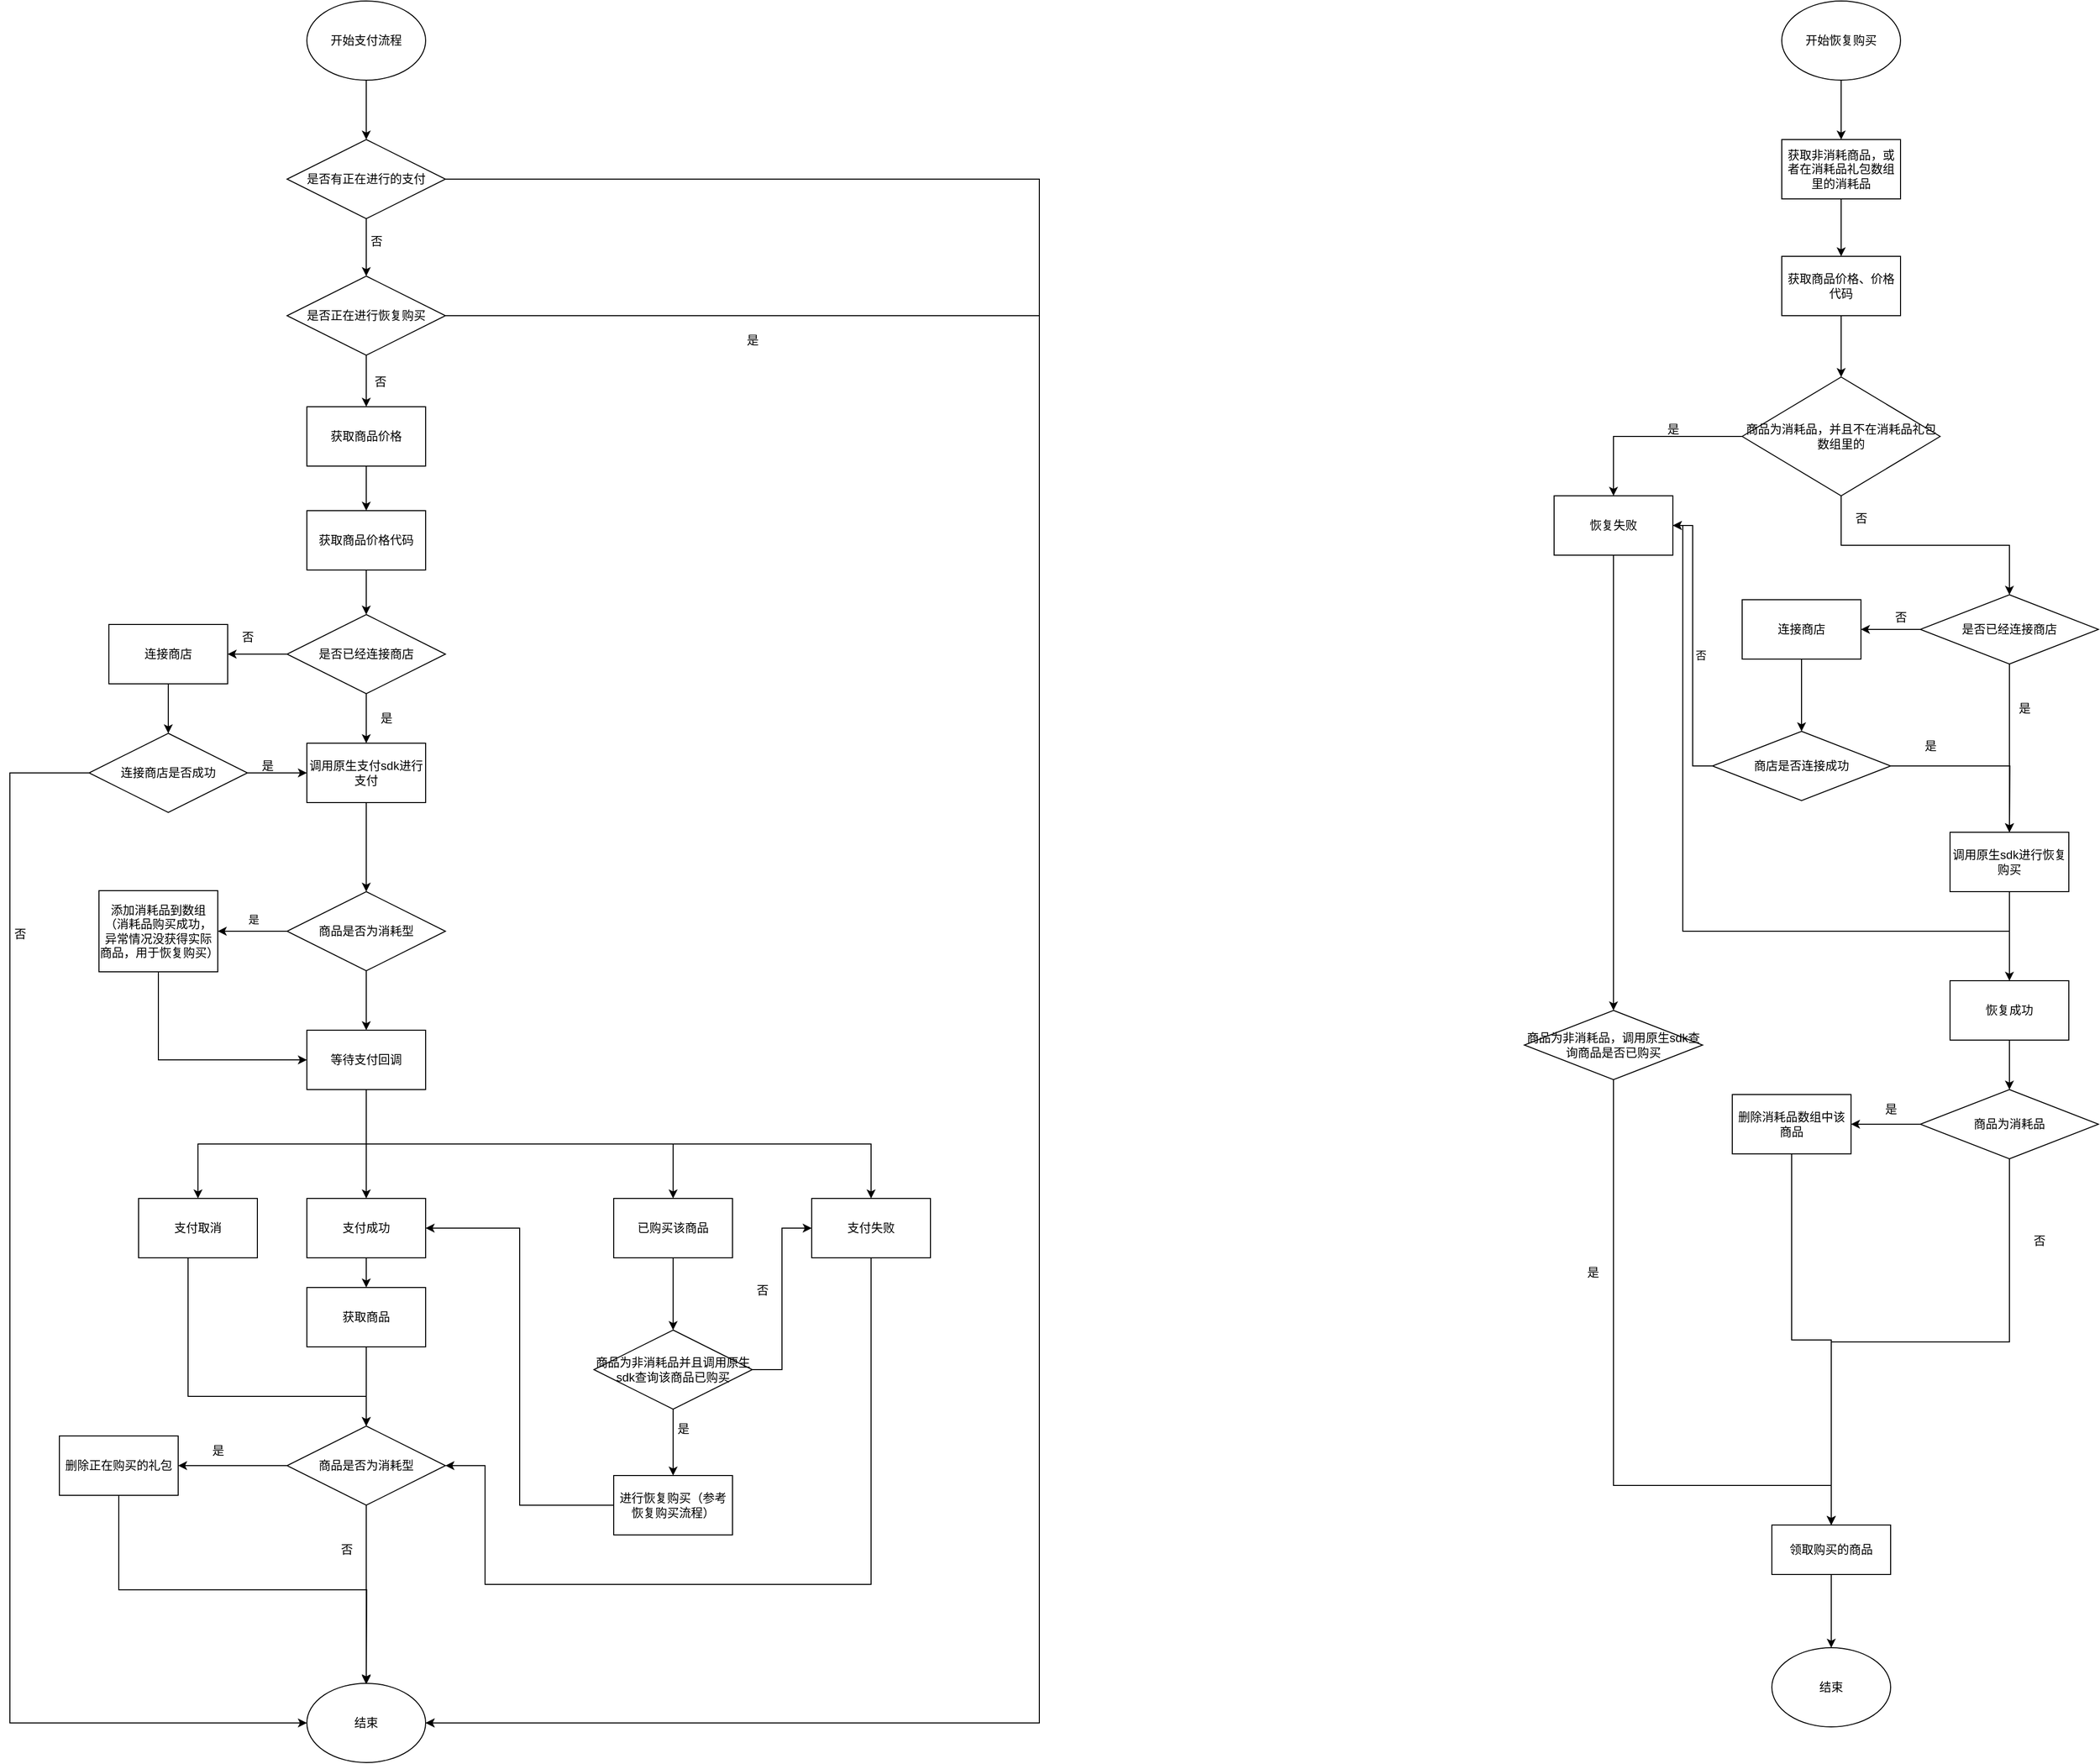 <mxfile version="25.0.1">
  <diagram id="C5RBs43oDa-KdzZeNtuy" name="Page-1">
    <mxGraphModel dx="1434" dy="738" grid="1" gridSize="10" guides="1" tooltips="1" connect="1" arrows="1" fold="1" page="1" pageScale="1" pageWidth="827" pageHeight="1169" math="0" shadow="0">
      <root>
        <mxCell id="WIyWlLk6GJQsqaUBKTNV-0" />
        <mxCell id="WIyWlLk6GJQsqaUBKTNV-1" parent="WIyWlLk6GJQsqaUBKTNV-0" />
        <mxCell id="gXfdNcs4AogYrcNMT2nd-0" value="" style="edgeStyle=orthogonalEdgeStyle;rounded=0;orthogonalLoop=1;jettySize=auto;html=1;" parent="WIyWlLk6GJQsqaUBKTNV-1" source="gXfdNcs4AogYrcNMT2nd-1" target="gXfdNcs4AogYrcNMT2nd-5" edge="1">
          <mxGeometry relative="1" as="geometry" />
        </mxCell>
        <mxCell id="gXfdNcs4AogYrcNMT2nd-1" value="开始支付流程" style="ellipse;whiteSpace=wrap;html=1;" parent="WIyWlLk6GJQsqaUBKTNV-1" vertex="1">
          <mxGeometry x="340" y="10" width="120" height="80" as="geometry" />
        </mxCell>
        <mxCell id="gXfdNcs4AogYrcNMT2nd-2" value="结束" style="ellipse;whiteSpace=wrap;html=1;" parent="WIyWlLk6GJQsqaUBKTNV-1" vertex="1">
          <mxGeometry x="340" y="1710" width="120" height="80" as="geometry" />
        </mxCell>
        <mxCell id="gXfdNcs4AogYrcNMT2nd-3" style="edgeStyle=orthogonalEdgeStyle;rounded=0;orthogonalLoop=1;jettySize=auto;html=1;exitX=1;exitY=0.5;exitDx=0;exitDy=0;entryX=1;entryY=0.5;entryDx=0;entryDy=0;" parent="WIyWlLk6GJQsqaUBKTNV-1" source="gXfdNcs4AogYrcNMT2nd-5" target="gXfdNcs4AogYrcNMT2nd-2" edge="1">
          <mxGeometry relative="1" as="geometry">
            <Array as="points">
              <mxPoint x="1080" y="190" />
              <mxPoint x="1080" y="1750" />
            </Array>
          </mxGeometry>
        </mxCell>
        <mxCell id="gXfdNcs4AogYrcNMT2nd-4" value="" style="edgeStyle=orthogonalEdgeStyle;rounded=0;orthogonalLoop=1;jettySize=auto;html=1;" parent="WIyWlLk6GJQsqaUBKTNV-1" source="gXfdNcs4AogYrcNMT2nd-5" target="gXfdNcs4AogYrcNMT2nd-9" edge="1">
          <mxGeometry relative="1" as="geometry" />
        </mxCell>
        <mxCell id="gXfdNcs4AogYrcNMT2nd-5" value="是否有正在进行的支付" style="rhombus;whiteSpace=wrap;html=1;" parent="WIyWlLk6GJQsqaUBKTNV-1" vertex="1">
          <mxGeometry x="320" y="150" width="160" height="80" as="geometry" />
        </mxCell>
        <mxCell id="gXfdNcs4AogYrcNMT2nd-6" value="是" style="text;html=1;align=center;verticalAlign=middle;resizable=0;points=[];autosize=1;strokeColor=none;fillColor=none;" parent="WIyWlLk6GJQsqaUBKTNV-1" vertex="1">
          <mxGeometry x="770" y="338" width="40" height="30" as="geometry" />
        </mxCell>
        <mxCell id="gXfdNcs4AogYrcNMT2nd-7" style="edgeStyle=orthogonalEdgeStyle;rounded=0;orthogonalLoop=1;jettySize=auto;html=1;exitX=1;exitY=0.5;exitDx=0;exitDy=0;entryX=1;entryY=0.5;entryDx=0;entryDy=0;" parent="WIyWlLk6GJQsqaUBKTNV-1" source="gXfdNcs4AogYrcNMT2nd-9" target="gXfdNcs4AogYrcNMT2nd-2" edge="1">
          <mxGeometry relative="1" as="geometry">
            <Array as="points">
              <mxPoint x="1080" y="328" />
              <mxPoint x="1080" y="1750" />
            </Array>
          </mxGeometry>
        </mxCell>
        <mxCell id="gXfdNcs4AogYrcNMT2nd-8" value="" style="edgeStyle=orthogonalEdgeStyle;rounded=0;orthogonalLoop=1;jettySize=auto;html=1;" parent="WIyWlLk6GJQsqaUBKTNV-1" source="gXfdNcs4AogYrcNMT2nd-9" target="gXfdNcs4AogYrcNMT2nd-12" edge="1">
          <mxGeometry relative="1" as="geometry" />
        </mxCell>
        <mxCell id="gXfdNcs4AogYrcNMT2nd-9" value="是否正在进行恢复购买" style="rhombus;whiteSpace=wrap;html=1;" parent="WIyWlLk6GJQsqaUBKTNV-1" vertex="1">
          <mxGeometry x="320" y="288" width="160" height="80" as="geometry" />
        </mxCell>
        <mxCell id="gXfdNcs4AogYrcNMT2nd-10" value="否" style="text;html=1;align=center;verticalAlign=middle;resizable=0;points=[];autosize=1;strokeColor=none;fillColor=none;" parent="WIyWlLk6GJQsqaUBKTNV-1" vertex="1">
          <mxGeometry x="390" y="238" width="40" height="30" as="geometry" />
        </mxCell>
        <mxCell id="gXfdNcs4AogYrcNMT2nd-11" value="" style="edgeStyle=orthogonalEdgeStyle;rounded=0;orthogonalLoop=1;jettySize=auto;html=1;" parent="WIyWlLk6GJQsqaUBKTNV-1" source="gXfdNcs4AogYrcNMT2nd-12" target="gXfdNcs4AogYrcNMT2nd-15" edge="1">
          <mxGeometry relative="1" as="geometry" />
        </mxCell>
        <mxCell id="gXfdNcs4AogYrcNMT2nd-12" value="获取商品价格" style="rounded=0;whiteSpace=wrap;html=1;" parent="WIyWlLk6GJQsqaUBKTNV-1" vertex="1">
          <mxGeometry x="340" y="420" width="120" height="60" as="geometry" />
        </mxCell>
        <mxCell id="gXfdNcs4AogYrcNMT2nd-13" value="否" style="text;html=1;align=center;verticalAlign=middle;resizable=0;points=[];autosize=1;strokeColor=none;fillColor=none;" parent="WIyWlLk6GJQsqaUBKTNV-1" vertex="1">
          <mxGeometry x="394" y="380" width="40" height="30" as="geometry" />
        </mxCell>
        <mxCell id="gXfdNcs4AogYrcNMT2nd-14" value="" style="edgeStyle=orthogonalEdgeStyle;rounded=0;orthogonalLoop=1;jettySize=auto;html=1;" parent="WIyWlLk6GJQsqaUBKTNV-1" source="gXfdNcs4AogYrcNMT2nd-15" target="gXfdNcs4AogYrcNMT2nd-18" edge="1">
          <mxGeometry relative="1" as="geometry" />
        </mxCell>
        <mxCell id="gXfdNcs4AogYrcNMT2nd-15" value="获取商品价格代码" style="rounded=0;whiteSpace=wrap;html=1;" parent="WIyWlLk6GJQsqaUBKTNV-1" vertex="1">
          <mxGeometry x="340" y="525" width="120" height="60" as="geometry" />
        </mxCell>
        <mxCell id="gXfdNcs4AogYrcNMT2nd-16" value="" style="edgeStyle=orthogonalEdgeStyle;rounded=0;orthogonalLoop=1;jettySize=auto;html=1;" parent="WIyWlLk6GJQsqaUBKTNV-1" source="gXfdNcs4AogYrcNMT2nd-18" target="gXfdNcs4AogYrcNMT2nd-20" edge="1">
          <mxGeometry relative="1" as="geometry" />
        </mxCell>
        <mxCell id="gXfdNcs4AogYrcNMT2nd-17" value="" style="edgeStyle=orthogonalEdgeStyle;rounded=0;orthogonalLoop=1;jettySize=auto;html=1;" parent="WIyWlLk6GJQsqaUBKTNV-1" source="gXfdNcs4AogYrcNMT2nd-18" target="gXfdNcs4AogYrcNMT2nd-46" edge="1">
          <mxGeometry relative="1" as="geometry" />
        </mxCell>
        <mxCell id="gXfdNcs4AogYrcNMT2nd-18" value="是否已经连接商店" style="rhombus;whiteSpace=wrap;html=1;" parent="WIyWlLk6GJQsqaUBKTNV-1" vertex="1">
          <mxGeometry x="320" y="630" width="160" height="80" as="geometry" />
        </mxCell>
        <mxCell id="gXfdNcs4AogYrcNMT2nd-19" value="" style="edgeStyle=orthogonalEdgeStyle;rounded=0;orthogonalLoop=1;jettySize=auto;html=1;" parent="WIyWlLk6GJQsqaUBKTNV-1" source="gXfdNcs4AogYrcNMT2nd-20" target="gXfdNcs4AogYrcNMT2nd-23" edge="1">
          <mxGeometry relative="1" as="geometry" />
        </mxCell>
        <mxCell id="gXfdNcs4AogYrcNMT2nd-20" value="连接商店" style="rounded=0;whiteSpace=wrap;html=1;" parent="WIyWlLk6GJQsqaUBKTNV-1" vertex="1">
          <mxGeometry x="140" y="640" width="120" height="60" as="geometry" />
        </mxCell>
        <mxCell id="gXfdNcs4AogYrcNMT2nd-21" style="edgeStyle=orthogonalEdgeStyle;rounded=0;orthogonalLoop=1;jettySize=auto;html=1;exitX=0;exitY=0.5;exitDx=0;exitDy=0;entryX=0;entryY=0.5;entryDx=0;entryDy=0;" parent="WIyWlLk6GJQsqaUBKTNV-1" source="gXfdNcs4AogYrcNMT2nd-23" target="gXfdNcs4AogYrcNMT2nd-2" edge="1">
          <mxGeometry relative="1" as="geometry">
            <Array as="points">
              <mxPoint x="40" y="790" />
              <mxPoint x="40" y="1750" />
            </Array>
          </mxGeometry>
        </mxCell>
        <mxCell id="gXfdNcs4AogYrcNMT2nd-22" value="" style="edgeStyle=orthogonalEdgeStyle;rounded=0;orthogonalLoop=1;jettySize=auto;html=1;" parent="WIyWlLk6GJQsqaUBKTNV-1" source="gXfdNcs4AogYrcNMT2nd-23" target="gXfdNcs4AogYrcNMT2nd-46" edge="1">
          <mxGeometry relative="1" as="geometry" />
        </mxCell>
        <mxCell id="gXfdNcs4AogYrcNMT2nd-23" value="连接商店是否成功" style="rhombus;whiteSpace=wrap;html=1;" parent="WIyWlLk6GJQsqaUBKTNV-1" vertex="1">
          <mxGeometry x="120" y="750" width="160" height="80" as="geometry" />
        </mxCell>
        <mxCell id="gXfdNcs4AogYrcNMT2nd-24" value="否" style="text;html=1;align=center;verticalAlign=middle;resizable=0;points=[];autosize=1;strokeColor=none;fillColor=none;" parent="WIyWlLk6GJQsqaUBKTNV-1" vertex="1">
          <mxGeometry x="30" y="938" width="40" height="30" as="geometry" />
        </mxCell>
        <mxCell id="gXfdNcs4AogYrcNMT2nd-25" style="edgeStyle=orthogonalEdgeStyle;rounded=0;orthogonalLoop=1;jettySize=auto;html=1;exitX=0.5;exitY=1;exitDx=0;exitDy=0;entryX=1;entryY=0.5;entryDx=0;entryDy=0;" parent="WIyWlLk6GJQsqaUBKTNV-1" source="gXfdNcs4AogYrcNMT2nd-26" target="gXfdNcs4AogYrcNMT2nd-29" edge="1">
          <mxGeometry relative="1" as="geometry">
            <Array as="points">
              <mxPoint x="910" y="1610" />
              <mxPoint x="520" y="1610" />
              <mxPoint x="520" y="1490" />
            </Array>
          </mxGeometry>
        </mxCell>
        <mxCell id="gXfdNcs4AogYrcNMT2nd-26" value="支付失败" style="rounded=0;whiteSpace=wrap;html=1;" parent="WIyWlLk6GJQsqaUBKTNV-1" vertex="1">
          <mxGeometry x="850" y="1220" width="120" height="60" as="geometry" />
        </mxCell>
        <mxCell id="gXfdNcs4AogYrcNMT2nd-27" value="" style="edgeStyle=orthogonalEdgeStyle;rounded=0;orthogonalLoop=1;jettySize=auto;html=1;" parent="WIyWlLk6GJQsqaUBKTNV-1" source="gXfdNcs4AogYrcNMT2nd-29" target="gXfdNcs4AogYrcNMT2nd-32" edge="1">
          <mxGeometry relative="1" as="geometry" />
        </mxCell>
        <mxCell id="gXfdNcs4AogYrcNMT2nd-28" style="edgeStyle=orthogonalEdgeStyle;rounded=0;orthogonalLoop=1;jettySize=auto;html=1;entryX=0.5;entryY=0;entryDx=0;entryDy=0;" parent="WIyWlLk6GJQsqaUBKTNV-1" source="gXfdNcs4AogYrcNMT2nd-29" target="gXfdNcs4AogYrcNMT2nd-2" edge="1">
          <mxGeometry relative="1" as="geometry" />
        </mxCell>
        <mxCell id="gXfdNcs4AogYrcNMT2nd-29" value="商品是否为消耗型" style="rhombus;whiteSpace=wrap;html=1;" parent="WIyWlLk6GJQsqaUBKTNV-1" vertex="1">
          <mxGeometry x="320" y="1450" width="160" height="80" as="geometry" />
        </mxCell>
        <mxCell id="gXfdNcs4AogYrcNMT2nd-30" value="否" style="text;html=1;align=center;verticalAlign=middle;resizable=0;points=[];autosize=1;strokeColor=none;fillColor=none;" parent="WIyWlLk6GJQsqaUBKTNV-1" vertex="1">
          <mxGeometry x="360" y="1560" width="40" height="30" as="geometry" />
        </mxCell>
        <mxCell id="gXfdNcs4AogYrcNMT2nd-31" style="edgeStyle=orthogonalEdgeStyle;rounded=0;orthogonalLoop=1;jettySize=auto;html=1;exitX=0.5;exitY=1;exitDx=0;exitDy=0;" parent="WIyWlLk6GJQsqaUBKTNV-1" source="gXfdNcs4AogYrcNMT2nd-32" edge="1">
          <mxGeometry relative="1" as="geometry">
            <mxPoint x="400" y="1711" as="targetPoint" />
          </mxGeometry>
        </mxCell>
        <mxCell id="gXfdNcs4AogYrcNMT2nd-32" value="删除正在购买的礼包" style="rounded=0;whiteSpace=wrap;html=1;" parent="WIyWlLk6GJQsqaUBKTNV-1" vertex="1">
          <mxGeometry x="90" y="1460" width="120" height="60" as="geometry" />
        </mxCell>
        <mxCell id="gXfdNcs4AogYrcNMT2nd-33" value="是" style="text;html=1;align=center;verticalAlign=middle;resizable=0;points=[];autosize=1;strokeColor=none;fillColor=none;" parent="WIyWlLk6GJQsqaUBKTNV-1" vertex="1">
          <mxGeometry x="230" y="1460" width="40" height="30" as="geometry" />
        </mxCell>
        <mxCell id="gXfdNcs4AogYrcNMT2nd-34" style="edgeStyle=orthogonalEdgeStyle;rounded=0;orthogonalLoop=1;jettySize=auto;html=1;exitX=0.5;exitY=1;exitDx=0;exitDy=0;" parent="WIyWlLk6GJQsqaUBKTNV-1" source="gXfdNcs4AogYrcNMT2nd-35" target="gXfdNcs4AogYrcNMT2nd-29" edge="1">
          <mxGeometry relative="1" as="geometry">
            <Array as="points">
              <mxPoint x="220" y="1420" />
              <mxPoint x="400" y="1420" />
            </Array>
          </mxGeometry>
        </mxCell>
        <mxCell id="gXfdNcs4AogYrcNMT2nd-35" value="支付取消" style="rounded=0;whiteSpace=wrap;html=1;" parent="WIyWlLk6GJQsqaUBKTNV-1" vertex="1">
          <mxGeometry x="170" y="1220" width="120" height="60" as="geometry" />
        </mxCell>
        <mxCell id="gXfdNcs4AogYrcNMT2nd-36" value="" style="edgeStyle=orthogonalEdgeStyle;rounded=0;orthogonalLoop=1;jettySize=auto;html=1;" parent="WIyWlLk6GJQsqaUBKTNV-1" source="gXfdNcs4AogYrcNMT2nd-37" target="gXfdNcs4AogYrcNMT2nd-55" edge="1">
          <mxGeometry relative="1" as="geometry" />
        </mxCell>
        <mxCell id="gXfdNcs4AogYrcNMT2nd-37" value="支付成功" style="rounded=0;whiteSpace=wrap;html=1;" parent="WIyWlLk6GJQsqaUBKTNV-1" vertex="1">
          <mxGeometry x="340" y="1220" width="120" height="60" as="geometry" />
        </mxCell>
        <mxCell id="gXfdNcs4AogYrcNMT2nd-38" style="edgeStyle=orthogonalEdgeStyle;rounded=0;orthogonalLoop=1;jettySize=auto;html=1;exitX=0;exitY=0.5;exitDx=0;exitDy=0;entryX=1;entryY=0.5;entryDx=0;entryDy=0;" parent="WIyWlLk6GJQsqaUBKTNV-1" source="gXfdNcs4AogYrcNMT2nd-41" target="gXfdNcs4AogYrcNMT2nd-44" edge="1">
          <mxGeometry relative="1" as="geometry" />
        </mxCell>
        <mxCell id="gXfdNcs4AogYrcNMT2nd-39" value="是" style="edgeLabel;html=1;align=center;verticalAlign=middle;resizable=0;points=[];" parent="gXfdNcs4AogYrcNMT2nd-38" vertex="1" connectable="0">
          <mxGeometry x="-0.029" y="-5" relative="1" as="geometry">
            <mxPoint y="-7" as="offset" />
          </mxGeometry>
        </mxCell>
        <mxCell id="gXfdNcs4AogYrcNMT2nd-40" value="" style="edgeStyle=orthogonalEdgeStyle;rounded=0;orthogonalLoop=1;jettySize=auto;html=1;" parent="WIyWlLk6GJQsqaUBKTNV-1" source="gXfdNcs4AogYrcNMT2nd-41" target="gXfdNcs4AogYrcNMT2nd-53" edge="1">
          <mxGeometry relative="1" as="geometry" />
        </mxCell>
        <mxCell id="gXfdNcs4AogYrcNMT2nd-41" value="商品是否为消耗型" style="rhombus;whiteSpace=wrap;html=1;" parent="WIyWlLk6GJQsqaUBKTNV-1" vertex="1">
          <mxGeometry x="320" y="910" width="160" height="80" as="geometry" />
        </mxCell>
        <mxCell id="gXfdNcs4AogYrcNMT2nd-42" value="否" style="text;html=1;align=center;verticalAlign=middle;resizable=0;points=[];autosize=1;strokeColor=none;fillColor=none;" parent="WIyWlLk6GJQsqaUBKTNV-1" vertex="1">
          <mxGeometry x="260" y="638" width="40" height="30" as="geometry" />
        </mxCell>
        <mxCell id="gXfdNcs4AogYrcNMT2nd-43" style="edgeStyle=orthogonalEdgeStyle;rounded=0;orthogonalLoop=1;jettySize=auto;html=1;exitX=0.5;exitY=1;exitDx=0;exitDy=0;entryX=0;entryY=0.5;entryDx=0;entryDy=0;" parent="WIyWlLk6GJQsqaUBKTNV-1" source="gXfdNcs4AogYrcNMT2nd-44" target="gXfdNcs4AogYrcNMT2nd-53" edge="1">
          <mxGeometry relative="1" as="geometry">
            <mxPoint x="190" y="1080" as="targetPoint" />
          </mxGeometry>
        </mxCell>
        <mxCell id="gXfdNcs4AogYrcNMT2nd-44" value="添加消耗品到数组（消耗品购买成功，异常情况没获得实际商品，用于恢复购买）" style="rounded=0;whiteSpace=wrap;html=1;" parent="WIyWlLk6GJQsqaUBKTNV-1" vertex="1">
          <mxGeometry x="130" y="909" width="120" height="82" as="geometry" />
        </mxCell>
        <mxCell id="gXfdNcs4AogYrcNMT2nd-45" style="edgeStyle=orthogonalEdgeStyle;rounded=0;orthogonalLoop=1;jettySize=auto;html=1;exitX=0.5;exitY=1;exitDx=0;exitDy=0;entryX=0.5;entryY=0;entryDx=0;entryDy=0;" parent="WIyWlLk6GJQsqaUBKTNV-1" source="gXfdNcs4AogYrcNMT2nd-46" target="gXfdNcs4AogYrcNMT2nd-41" edge="1">
          <mxGeometry relative="1" as="geometry" />
        </mxCell>
        <mxCell id="gXfdNcs4AogYrcNMT2nd-46" value="调用原生支付sdk进行支付" style="rounded=0;whiteSpace=wrap;html=1;" parent="WIyWlLk6GJQsqaUBKTNV-1" vertex="1">
          <mxGeometry x="340" y="760" width="120" height="60" as="geometry" />
        </mxCell>
        <mxCell id="gXfdNcs4AogYrcNMT2nd-47" value="是" style="text;html=1;align=center;verticalAlign=middle;resizable=0;points=[];autosize=1;strokeColor=none;fillColor=none;" parent="WIyWlLk6GJQsqaUBKTNV-1" vertex="1">
          <mxGeometry x="280" y="768" width="40" height="30" as="geometry" />
        </mxCell>
        <mxCell id="gXfdNcs4AogYrcNMT2nd-48" value="是" style="text;html=1;align=center;verticalAlign=middle;resizable=0;points=[];autosize=1;strokeColor=none;fillColor=none;" parent="WIyWlLk6GJQsqaUBKTNV-1" vertex="1">
          <mxGeometry x="400" y="720" width="40" height="30" as="geometry" />
        </mxCell>
        <mxCell id="gXfdNcs4AogYrcNMT2nd-49" style="edgeStyle=orthogonalEdgeStyle;rounded=0;orthogonalLoop=1;jettySize=auto;html=1;exitX=0.5;exitY=1;exitDx=0;exitDy=0;entryX=0.5;entryY=0;entryDx=0;entryDy=0;" parent="WIyWlLk6GJQsqaUBKTNV-1" source="gXfdNcs4AogYrcNMT2nd-53" target="gXfdNcs4AogYrcNMT2nd-35" edge="1">
          <mxGeometry relative="1" as="geometry" />
        </mxCell>
        <mxCell id="gXfdNcs4AogYrcNMT2nd-50" style="edgeStyle=orthogonalEdgeStyle;rounded=0;orthogonalLoop=1;jettySize=auto;html=1;exitX=0.5;exitY=1;exitDx=0;exitDy=0;entryX=0.5;entryY=0;entryDx=0;entryDy=0;" parent="WIyWlLk6GJQsqaUBKTNV-1" source="gXfdNcs4AogYrcNMT2nd-53" target="gXfdNcs4AogYrcNMT2nd-37" edge="1">
          <mxGeometry relative="1" as="geometry" />
        </mxCell>
        <mxCell id="gXfdNcs4AogYrcNMT2nd-51" style="edgeStyle=orthogonalEdgeStyle;rounded=0;orthogonalLoop=1;jettySize=auto;html=1;exitX=0.5;exitY=1;exitDx=0;exitDy=0;entryX=0.5;entryY=0;entryDx=0;entryDy=0;" parent="WIyWlLk6GJQsqaUBKTNV-1" source="gXfdNcs4AogYrcNMT2nd-53" target="gXfdNcs4AogYrcNMT2nd-57" edge="1">
          <mxGeometry relative="1" as="geometry" />
        </mxCell>
        <mxCell id="gXfdNcs4AogYrcNMT2nd-52" style="edgeStyle=orthogonalEdgeStyle;rounded=0;orthogonalLoop=1;jettySize=auto;html=1;exitX=0.5;exitY=1;exitDx=0;exitDy=0;" parent="WIyWlLk6GJQsqaUBKTNV-1" source="gXfdNcs4AogYrcNMT2nd-53" target="gXfdNcs4AogYrcNMT2nd-26" edge="1">
          <mxGeometry relative="1" as="geometry" />
        </mxCell>
        <mxCell id="gXfdNcs4AogYrcNMT2nd-53" value="等待支付回调" style="rounded=0;whiteSpace=wrap;html=1;" parent="WIyWlLk6GJQsqaUBKTNV-1" vertex="1">
          <mxGeometry x="340" y="1050" width="120" height="60" as="geometry" />
        </mxCell>
        <mxCell id="gXfdNcs4AogYrcNMT2nd-54" style="edgeStyle=orthogonalEdgeStyle;rounded=0;orthogonalLoop=1;jettySize=auto;html=1;exitX=0.5;exitY=1;exitDx=0;exitDy=0;" parent="WIyWlLk6GJQsqaUBKTNV-1" source="gXfdNcs4AogYrcNMT2nd-55" edge="1">
          <mxGeometry relative="1" as="geometry">
            <mxPoint x="400" y="1450" as="targetPoint" />
          </mxGeometry>
        </mxCell>
        <mxCell id="gXfdNcs4AogYrcNMT2nd-55" value="获取商品" style="rounded=0;whiteSpace=wrap;html=1;" parent="WIyWlLk6GJQsqaUBKTNV-1" vertex="1">
          <mxGeometry x="340" y="1310" width="120" height="60" as="geometry" />
        </mxCell>
        <mxCell id="gXfdNcs4AogYrcNMT2nd-56" value="" style="edgeStyle=orthogonalEdgeStyle;rounded=0;orthogonalLoop=1;jettySize=auto;html=1;" parent="WIyWlLk6GJQsqaUBKTNV-1" source="gXfdNcs4AogYrcNMT2nd-57" target="gXfdNcs4AogYrcNMT2nd-60" edge="1">
          <mxGeometry relative="1" as="geometry" />
        </mxCell>
        <mxCell id="gXfdNcs4AogYrcNMT2nd-57" value="已购买该商品" style="rounded=0;whiteSpace=wrap;html=1;" parent="WIyWlLk6GJQsqaUBKTNV-1" vertex="1">
          <mxGeometry x="650" y="1220" width="120" height="60" as="geometry" />
        </mxCell>
        <mxCell id="gXfdNcs4AogYrcNMT2nd-58" value="" style="edgeStyle=orthogonalEdgeStyle;rounded=0;orthogonalLoop=1;jettySize=auto;html=1;" parent="WIyWlLk6GJQsqaUBKTNV-1" source="gXfdNcs4AogYrcNMT2nd-60" target="gXfdNcs4AogYrcNMT2nd-62" edge="1">
          <mxGeometry relative="1" as="geometry" />
        </mxCell>
        <mxCell id="gXfdNcs4AogYrcNMT2nd-59" style="edgeStyle=orthogonalEdgeStyle;rounded=0;orthogonalLoop=1;jettySize=auto;html=1;exitX=1;exitY=0.5;exitDx=0;exitDy=0;entryX=0;entryY=0.5;entryDx=0;entryDy=0;" parent="WIyWlLk6GJQsqaUBKTNV-1" source="gXfdNcs4AogYrcNMT2nd-60" target="gXfdNcs4AogYrcNMT2nd-26" edge="1">
          <mxGeometry relative="1" as="geometry" />
        </mxCell>
        <mxCell id="gXfdNcs4AogYrcNMT2nd-60" value="商品为非消耗品并且调用原生sdk查询该商品已购买" style="rhombus;whiteSpace=wrap;html=1;" parent="WIyWlLk6GJQsqaUBKTNV-1" vertex="1">
          <mxGeometry x="630" y="1353" width="160" height="80" as="geometry" />
        </mxCell>
        <mxCell id="gXfdNcs4AogYrcNMT2nd-61" style="edgeStyle=orthogonalEdgeStyle;rounded=0;orthogonalLoop=1;jettySize=auto;html=1;entryX=1;entryY=0.5;entryDx=0;entryDy=0;" parent="WIyWlLk6GJQsqaUBKTNV-1" source="gXfdNcs4AogYrcNMT2nd-62" target="gXfdNcs4AogYrcNMT2nd-37" edge="1">
          <mxGeometry relative="1" as="geometry" />
        </mxCell>
        <mxCell id="gXfdNcs4AogYrcNMT2nd-62" value="进行恢复购买（参考恢复购买流程）" style="rounded=0;whiteSpace=wrap;html=1;" parent="WIyWlLk6GJQsqaUBKTNV-1" vertex="1">
          <mxGeometry x="650" y="1500" width="120" height="60" as="geometry" />
        </mxCell>
        <mxCell id="gXfdNcs4AogYrcNMT2nd-63" value="是" style="text;html=1;align=center;verticalAlign=middle;resizable=0;points=[];autosize=1;strokeColor=none;fillColor=none;" parent="WIyWlLk6GJQsqaUBKTNV-1" vertex="1">
          <mxGeometry x="700" y="1438" width="40" height="30" as="geometry" />
        </mxCell>
        <mxCell id="gXfdNcs4AogYrcNMT2nd-64" value="否" style="text;html=1;align=center;verticalAlign=middle;resizable=0;points=[];autosize=1;strokeColor=none;fillColor=none;" parent="WIyWlLk6GJQsqaUBKTNV-1" vertex="1">
          <mxGeometry x="780" y="1298" width="40" height="30" as="geometry" />
        </mxCell>
        <mxCell id="W8DjzFItEbQfiTuMUn_9-3" style="edgeStyle=orthogonalEdgeStyle;rounded=0;orthogonalLoop=1;jettySize=auto;html=1;exitX=0.5;exitY=1;exitDx=0;exitDy=0;entryX=0.5;entryY=0;entryDx=0;entryDy=0;" edge="1" parent="WIyWlLk6GJQsqaUBKTNV-1" source="W8DjzFItEbQfiTuMUn_9-0" target="W8DjzFItEbQfiTuMUn_9-2">
          <mxGeometry relative="1" as="geometry" />
        </mxCell>
        <mxCell id="W8DjzFItEbQfiTuMUn_9-0" value="开始恢复购买" style="ellipse;whiteSpace=wrap;html=1;" vertex="1" parent="WIyWlLk6GJQsqaUBKTNV-1">
          <mxGeometry x="1830" y="10" width="120" height="80" as="geometry" />
        </mxCell>
        <mxCell id="W8DjzFItEbQfiTuMUn_9-5" style="edgeStyle=orthogonalEdgeStyle;rounded=0;orthogonalLoop=1;jettySize=auto;html=1;exitX=0.5;exitY=1;exitDx=0;exitDy=0;entryX=0.5;entryY=0;entryDx=0;entryDy=0;" edge="1" parent="WIyWlLk6GJQsqaUBKTNV-1" source="W8DjzFItEbQfiTuMUn_9-2" target="W8DjzFItEbQfiTuMUn_9-4">
          <mxGeometry relative="1" as="geometry" />
        </mxCell>
        <mxCell id="W8DjzFItEbQfiTuMUn_9-2" value="获取非消耗商品，或者在消耗品礼包数组里的消耗品" style="rounded=0;whiteSpace=wrap;html=1;" vertex="1" parent="WIyWlLk6GJQsqaUBKTNV-1">
          <mxGeometry x="1830" y="150" width="120" height="60" as="geometry" />
        </mxCell>
        <mxCell id="W8DjzFItEbQfiTuMUn_9-7" style="edgeStyle=orthogonalEdgeStyle;rounded=0;orthogonalLoop=1;jettySize=auto;html=1;exitX=0.5;exitY=1;exitDx=0;exitDy=0;" edge="1" parent="WIyWlLk6GJQsqaUBKTNV-1" source="W8DjzFItEbQfiTuMUn_9-4" target="W8DjzFItEbQfiTuMUn_9-6">
          <mxGeometry relative="1" as="geometry" />
        </mxCell>
        <mxCell id="W8DjzFItEbQfiTuMUn_9-4" value="获取商品价格、价格代码" style="rounded=0;whiteSpace=wrap;html=1;" vertex="1" parent="WIyWlLk6GJQsqaUBKTNV-1">
          <mxGeometry x="1830" y="268" width="120" height="60" as="geometry" />
        </mxCell>
        <mxCell id="W8DjzFItEbQfiTuMUn_9-9" style="edgeStyle=orthogonalEdgeStyle;rounded=0;orthogonalLoop=1;jettySize=auto;html=1;exitX=0;exitY=0.5;exitDx=0;exitDy=0;entryX=0.5;entryY=0;entryDx=0;entryDy=0;" edge="1" parent="WIyWlLk6GJQsqaUBKTNV-1" source="W8DjzFItEbQfiTuMUn_9-6" target="W8DjzFItEbQfiTuMUn_9-8">
          <mxGeometry relative="1" as="geometry" />
        </mxCell>
        <mxCell id="W8DjzFItEbQfiTuMUn_9-14" style="edgeStyle=orthogonalEdgeStyle;rounded=0;orthogonalLoop=1;jettySize=auto;html=1;exitX=0.5;exitY=1;exitDx=0;exitDy=0;entryX=0.5;entryY=0;entryDx=0;entryDy=0;" edge="1" parent="WIyWlLk6GJQsqaUBKTNV-1" source="W8DjzFItEbQfiTuMUn_9-6" target="W8DjzFItEbQfiTuMUn_9-13">
          <mxGeometry relative="1" as="geometry" />
        </mxCell>
        <mxCell id="W8DjzFItEbQfiTuMUn_9-6" value="商品为消耗品，并且不在消耗品礼包数组里的" style="rhombus;whiteSpace=wrap;html=1;" vertex="1" parent="WIyWlLk6GJQsqaUBKTNV-1">
          <mxGeometry x="1790" y="390" width="200" height="120" as="geometry" />
        </mxCell>
        <mxCell id="W8DjzFItEbQfiTuMUn_9-42" style="edgeStyle=orthogonalEdgeStyle;rounded=0;orthogonalLoop=1;jettySize=auto;html=1;exitX=0.5;exitY=1;exitDx=0;exitDy=0;entryX=0.5;entryY=0;entryDx=0;entryDy=0;" edge="1" parent="WIyWlLk6GJQsqaUBKTNV-1" source="W8DjzFItEbQfiTuMUn_9-8" target="W8DjzFItEbQfiTuMUn_9-41">
          <mxGeometry relative="1" as="geometry" />
        </mxCell>
        <mxCell id="W8DjzFItEbQfiTuMUn_9-8" value="恢复失败" style="rounded=0;whiteSpace=wrap;html=1;" vertex="1" parent="WIyWlLk6GJQsqaUBKTNV-1">
          <mxGeometry x="1600" y="510" width="120" height="60" as="geometry" />
        </mxCell>
        <mxCell id="W8DjzFItEbQfiTuMUn_9-10" value="是" style="text;html=1;align=center;verticalAlign=middle;resizable=0;points=[];autosize=1;strokeColor=none;fillColor=none;" vertex="1" parent="WIyWlLk6GJQsqaUBKTNV-1">
          <mxGeometry x="1700" y="428" width="40" height="30" as="geometry" />
        </mxCell>
        <mxCell id="W8DjzFItEbQfiTuMUn_9-11" value="结束" style="ellipse;whiteSpace=wrap;html=1;" vertex="1" parent="WIyWlLk6GJQsqaUBKTNV-1">
          <mxGeometry x="1820" y="1674" width="120" height="80" as="geometry" />
        </mxCell>
        <mxCell id="W8DjzFItEbQfiTuMUn_9-19" value="" style="edgeStyle=orthogonalEdgeStyle;rounded=0;orthogonalLoop=1;jettySize=auto;html=1;" edge="1" parent="WIyWlLk6GJQsqaUBKTNV-1" source="W8DjzFItEbQfiTuMUn_9-13" target="W8DjzFItEbQfiTuMUn_9-16">
          <mxGeometry relative="1" as="geometry" />
        </mxCell>
        <mxCell id="W8DjzFItEbQfiTuMUn_9-26" style="edgeStyle=orthogonalEdgeStyle;rounded=0;orthogonalLoop=1;jettySize=auto;html=1;exitX=0.5;exitY=1;exitDx=0;exitDy=0;" edge="1" parent="WIyWlLk6GJQsqaUBKTNV-1" source="W8DjzFItEbQfiTuMUn_9-13" target="W8DjzFItEbQfiTuMUn_9-25">
          <mxGeometry relative="1" as="geometry" />
        </mxCell>
        <mxCell id="W8DjzFItEbQfiTuMUn_9-13" value="是否已经连接商店" style="rhombus;whiteSpace=wrap;html=1;" vertex="1" parent="WIyWlLk6GJQsqaUBKTNV-1">
          <mxGeometry x="1970" y="610" width="180" height="70" as="geometry" />
        </mxCell>
        <mxCell id="W8DjzFItEbQfiTuMUn_9-15" value="否" style="text;html=1;align=center;verticalAlign=middle;resizable=0;points=[];autosize=1;strokeColor=none;fillColor=none;" vertex="1" parent="WIyWlLk6GJQsqaUBKTNV-1">
          <mxGeometry x="1890" y="518" width="40" height="30" as="geometry" />
        </mxCell>
        <mxCell id="W8DjzFItEbQfiTuMUn_9-22" style="edgeStyle=orthogonalEdgeStyle;rounded=0;orthogonalLoop=1;jettySize=auto;html=1;exitX=0.5;exitY=1;exitDx=0;exitDy=0;" edge="1" parent="WIyWlLk6GJQsqaUBKTNV-1" source="W8DjzFItEbQfiTuMUn_9-16" target="W8DjzFItEbQfiTuMUn_9-21">
          <mxGeometry relative="1" as="geometry" />
        </mxCell>
        <mxCell id="W8DjzFItEbQfiTuMUn_9-16" value="连接商店" style="rounded=0;whiteSpace=wrap;html=1;" vertex="1" parent="WIyWlLk6GJQsqaUBKTNV-1">
          <mxGeometry x="1790" y="615" width="120" height="60" as="geometry" />
        </mxCell>
        <mxCell id="W8DjzFItEbQfiTuMUn_9-20" value="否" style="text;html=1;align=center;verticalAlign=middle;resizable=0;points=[];autosize=1;strokeColor=none;fillColor=none;" vertex="1" parent="WIyWlLk6GJQsqaUBKTNV-1">
          <mxGeometry x="1930" y="618" width="40" height="30" as="geometry" />
        </mxCell>
        <mxCell id="W8DjzFItEbQfiTuMUn_9-23" style="edgeStyle=orthogonalEdgeStyle;rounded=0;orthogonalLoop=1;jettySize=auto;html=1;exitX=0;exitY=0.5;exitDx=0;exitDy=0;entryX=1;entryY=0.5;entryDx=0;entryDy=0;" edge="1" parent="WIyWlLk6GJQsqaUBKTNV-1" source="W8DjzFItEbQfiTuMUn_9-21" target="W8DjzFItEbQfiTuMUn_9-8">
          <mxGeometry relative="1" as="geometry">
            <mxPoint x="1660" y="783" as="targetPoint" />
          </mxGeometry>
        </mxCell>
        <mxCell id="W8DjzFItEbQfiTuMUn_9-24" value="否" style="edgeLabel;html=1;align=center;verticalAlign=middle;resizable=0;points=[];" vertex="1" connectable="0" parent="W8DjzFItEbQfiTuMUn_9-23">
          <mxGeometry x="-0.065" y="-8" relative="1" as="geometry">
            <mxPoint as="offset" />
          </mxGeometry>
        </mxCell>
        <mxCell id="W8DjzFItEbQfiTuMUn_9-27" style="edgeStyle=orthogonalEdgeStyle;rounded=0;orthogonalLoop=1;jettySize=auto;html=1;exitX=1;exitY=0.5;exitDx=0;exitDy=0;" edge="1" parent="WIyWlLk6GJQsqaUBKTNV-1" source="W8DjzFItEbQfiTuMUn_9-21">
          <mxGeometry relative="1" as="geometry">
            <mxPoint x="2060" y="850" as="targetPoint" />
          </mxGeometry>
        </mxCell>
        <mxCell id="W8DjzFItEbQfiTuMUn_9-21" value="商店是否连接成功" style="rhombus;whiteSpace=wrap;html=1;" vertex="1" parent="WIyWlLk6GJQsqaUBKTNV-1">
          <mxGeometry x="1760" y="748" width="180" height="70" as="geometry" />
        </mxCell>
        <mxCell id="W8DjzFItEbQfiTuMUn_9-32" style="edgeStyle=orthogonalEdgeStyle;rounded=0;orthogonalLoop=1;jettySize=auto;html=1;exitX=0.5;exitY=1;exitDx=0;exitDy=0;entryX=1;entryY=0.5;entryDx=0;entryDy=0;" edge="1" parent="WIyWlLk6GJQsqaUBKTNV-1" source="W8DjzFItEbQfiTuMUn_9-25" target="W8DjzFItEbQfiTuMUn_9-8">
          <mxGeometry relative="1" as="geometry">
            <Array as="points">
              <mxPoint x="2060" y="950" />
              <mxPoint x="1730" y="950" />
              <mxPoint x="1730" y="540" />
            </Array>
          </mxGeometry>
        </mxCell>
        <mxCell id="W8DjzFItEbQfiTuMUn_9-35" style="edgeStyle=orthogonalEdgeStyle;rounded=0;orthogonalLoop=1;jettySize=auto;html=1;exitX=0.5;exitY=1;exitDx=0;exitDy=0;" edge="1" parent="WIyWlLk6GJQsqaUBKTNV-1" source="W8DjzFItEbQfiTuMUn_9-25" target="W8DjzFItEbQfiTuMUn_9-34">
          <mxGeometry relative="1" as="geometry" />
        </mxCell>
        <mxCell id="W8DjzFItEbQfiTuMUn_9-25" value="调用原生sdk进行恢复购买" style="rounded=0;whiteSpace=wrap;html=1;" vertex="1" parent="WIyWlLk6GJQsqaUBKTNV-1">
          <mxGeometry x="2000" y="850" width="120" height="60" as="geometry" />
        </mxCell>
        <mxCell id="W8DjzFItEbQfiTuMUn_9-28" value="是" style="text;html=1;align=center;verticalAlign=middle;resizable=0;points=[];autosize=1;strokeColor=none;fillColor=none;" vertex="1" parent="WIyWlLk6GJQsqaUBKTNV-1">
          <mxGeometry x="1960" y="748" width="40" height="30" as="geometry" />
        </mxCell>
        <mxCell id="W8DjzFItEbQfiTuMUn_9-29" value="是" style="text;html=1;align=center;verticalAlign=middle;resizable=0;points=[];autosize=1;strokeColor=none;fillColor=none;" vertex="1" parent="WIyWlLk6GJQsqaUBKTNV-1">
          <mxGeometry x="2055" y="710" width="40" height="30" as="geometry" />
        </mxCell>
        <mxCell id="W8DjzFItEbQfiTuMUn_9-37" value="" style="edgeStyle=orthogonalEdgeStyle;rounded=0;orthogonalLoop=1;jettySize=auto;html=1;" edge="1" parent="WIyWlLk6GJQsqaUBKTNV-1" source="W8DjzFItEbQfiTuMUn_9-34" target="W8DjzFItEbQfiTuMUn_9-36">
          <mxGeometry relative="1" as="geometry" />
        </mxCell>
        <mxCell id="W8DjzFItEbQfiTuMUn_9-34" value="恢复成功" style="rounded=0;whiteSpace=wrap;html=1;" vertex="1" parent="WIyWlLk6GJQsqaUBKTNV-1">
          <mxGeometry x="2000" y="1000" width="120" height="60" as="geometry" />
        </mxCell>
        <mxCell id="W8DjzFItEbQfiTuMUn_9-39" value="" style="edgeStyle=orthogonalEdgeStyle;rounded=0;orthogonalLoop=1;jettySize=auto;html=1;" edge="1" parent="WIyWlLk6GJQsqaUBKTNV-1" source="W8DjzFItEbQfiTuMUn_9-36" target="W8DjzFItEbQfiTuMUn_9-38">
          <mxGeometry relative="1" as="geometry" />
        </mxCell>
        <mxCell id="W8DjzFItEbQfiTuMUn_9-47" style="edgeStyle=orthogonalEdgeStyle;rounded=0;orthogonalLoop=1;jettySize=auto;html=1;exitX=0.5;exitY=1;exitDx=0;exitDy=0;entryX=0.5;entryY=0;entryDx=0;entryDy=0;" edge="1" parent="WIyWlLk6GJQsqaUBKTNV-1" source="W8DjzFItEbQfiTuMUn_9-36" target="W8DjzFItEbQfiTuMUn_9-43">
          <mxGeometry relative="1" as="geometry" />
        </mxCell>
        <mxCell id="W8DjzFItEbQfiTuMUn_9-36" value="商品为消耗品" style="rhombus;whiteSpace=wrap;html=1;" vertex="1" parent="WIyWlLk6GJQsqaUBKTNV-1">
          <mxGeometry x="1970" y="1110" width="180" height="70" as="geometry" />
        </mxCell>
        <mxCell id="W8DjzFItEbQfiTuMUn_9-49" style="edgeStyle=orthogonalEdgeStyle;rounded=0;orthogonalLoop=1;jettySize=auto;html=1;exitX=0.5;exitY=1;exitDx=0;exitDy=0;entryX=0.5;entryY=0;entryDx=0;entryDy=0;" edge="1" parent="WIyWlLk6GJQsqaUBKTNV-1" source="W8DjzFItEbQfiTuMUn_9-38" target="W8DjzFItEbQfiTuMUn_9-43">
          <mxGeometry relative="1" as="geometry">
            <Array as="points">
              <mxPoint x="1840" y="1363" />
              <mxPoint x="1880" y="1363" />
            </Array>
          </mxGeometry>
        </mxCell>
        <mxCell id="W8DjzFItEbQfiTuMUn_9-38" value="删除消耗品数组中该商品" style="rounded=0;whiteSpace=wrap;html=1;" vertex="1" parent="WIyWlLk6GJQsqaUBKTNV-1">
          <mxGeometry x="1780" y="1115" width="120" height="60" as="geometry" />
        </mxCell>
        <mxCell id="W8DjzFItEbQfiTuMUn_9-40" value="是" style="text;html=1;align=center;verticalAlign=middle;resizable=0;points=[];autosize=1;strokeColor=none;fillColor=none;" vertex="1" parent="WIyWlLk6GJQsqaUBKTNV-1">
          <mxGeometry x="1920" y="1115" width="40" height="30" as="geometry" />
        </mxCell>
        <mxCell id="W8DjzFItEbQfiTuMUn_9-45" style="edgeStyle=orthogonalEdgeStyle;rounded=0;orthogonalLoop=1;jettySize=auto;html=1;exitX=0.5;exitY=1;exitDx=0;exitDy=0;entryX=0.5;entryY=0;entryDx=0;entryDy=0;" edge="1" parent="WIyWlLk6GJQsqaUBKTNV-1" source="W8DjzFItEbQfiTuMUn_9-41" target="W8DjzFItEbQfiTuMUn_9-43">
          <mxGeometry relative="1" as="geometry">
            <Array as="points">
              <mxPoint x="1660" y="1510" />
              <mxPoint x="1880" y="1510" />
            </Array>
          </mxGeometry>
        </mxCell>
        <mxCell id="W8DjzFItEbQfiTuMUn_9-41" value="商品为非消耗品，调用原生sdk查询商品是否已购买" style="rhombus;whiteSpace=wrap;html=1;" vertex="1" parent="WIyWlLk6GJQsqaUBKTNV-1">
          <mxGeometry x="1570" y="1030" width="180" height="70" as="geometry" />
        </mxCell>
        <mxCell id="W8DjzFItEbQfiTuMUn_9-44" value="" style="edgeStyle=orthogonalEdgeStyle;rounded=0;orthogonalLoop=1;jettySize=auto;html=1;" edge="1" parent="WIyWlLk6GJQsqaUBKTNV-1" source="W8DjzFItEbQfiTuMUn_9-43" target="W8DjzFItEbQfiTuMUn_9-11">
          <mxGeometry relative="1" as="geometry" />
        </mxCell>
        <mxCell id="W8DjzFItEbQfiTuMUn_9-43" value="领取购买的商品" style="rounded=0;whiteSpace=wrap;html=1;" vertex="1" parent="WIyWlLk6GJQsqaUBKTNV-1">
          <mxGeometry x="1820" y="1550" width="120" height="50" as="geometry" />
        </mxCell>
        <mxCell id="W8DjzFItEbQfiTuMUn_9-46" value="是" style="text;html=1;align=center;verticalAlign=middle;resizable=0;points=[];autosize=1;strokeColor=none;fillColor=none;" vertex="1" parent="WIyWlLk6GJQsqaUBKTNV-1">
          <mxGeometry x="1619" y="1280" width="40" height="30" as="geometry" />
        </mxCell>
        <mxCell id="W8DjzFItEbQfiTuMUn_9-48" value="否" style="text;html=1;align=center;verticalAlign=middle;resizable=0;points=[];autosize=1;strokeColor=none;fillColor=none;" vertex="1" parent="WIyWlLk6GJQsqaUBKTNV-1">
          <mxGeometry x="2070" y="1248" width="40" height="30" as="geometry" />
        </mxCell>
      </root>
    </mxGraphModel>
  </diagram>
</mxfile>
